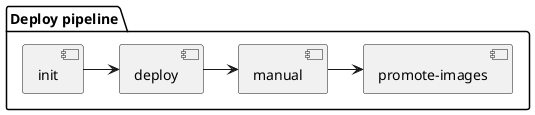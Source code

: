 @startuml

package "Deploy pipeline" as 3 {
[init] as i2
i2->[deploy]
[deploy]->[manual]
[manual]->[promote-images]
}


@enduml